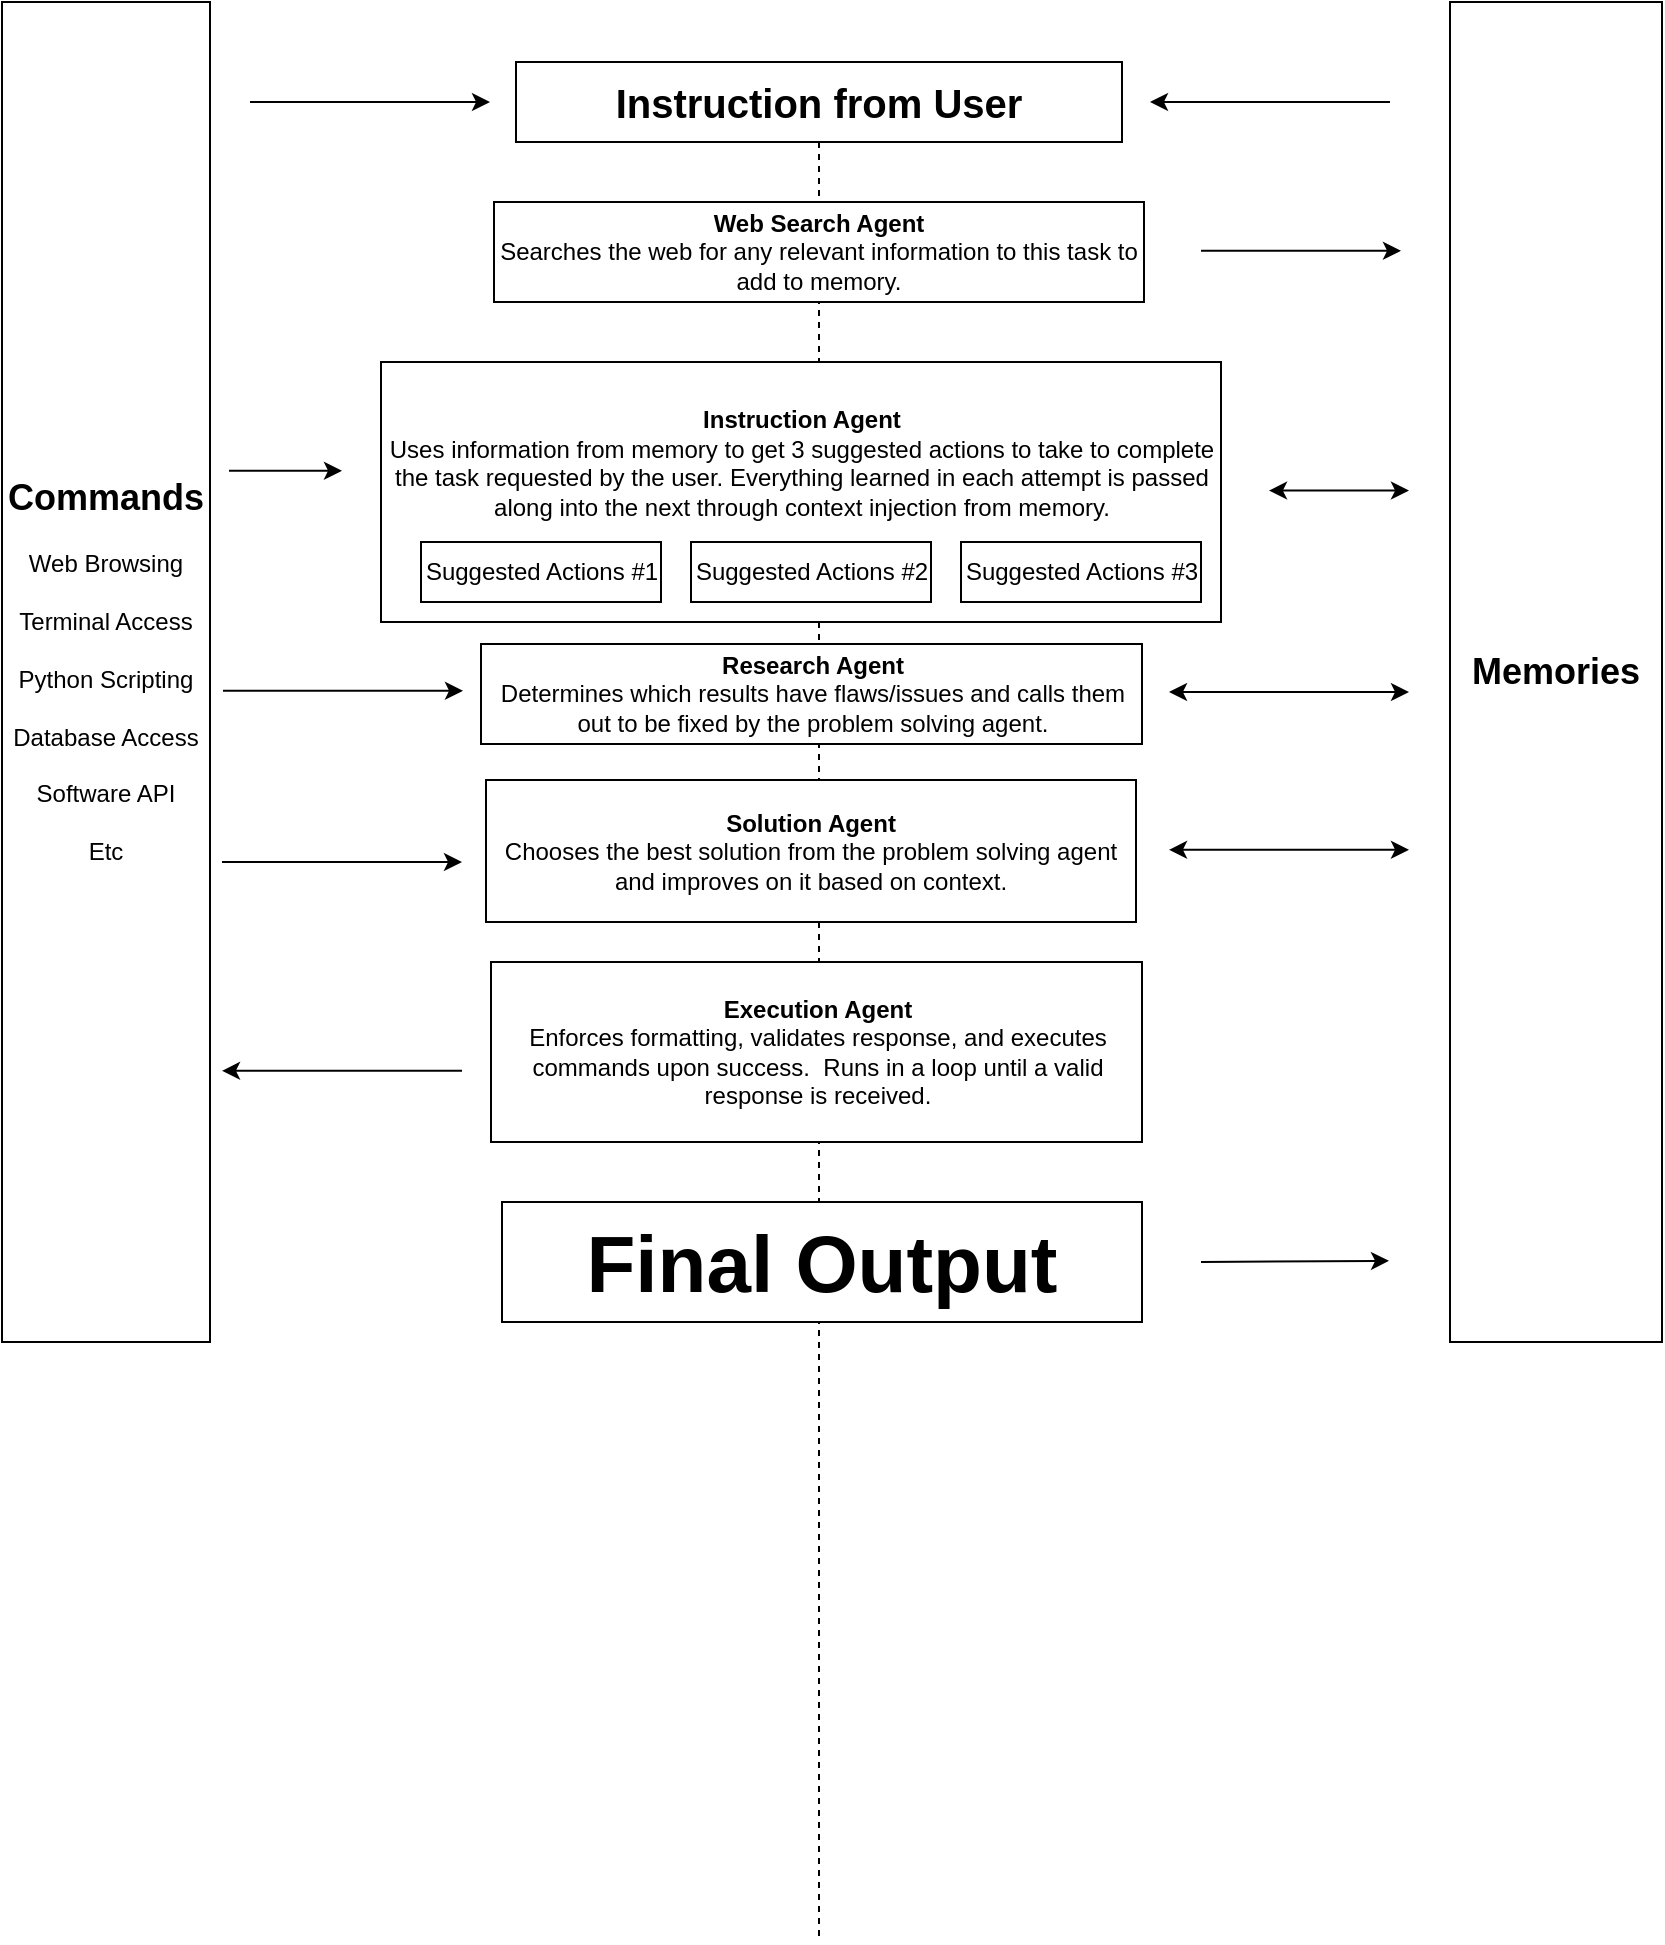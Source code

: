 <mxfile version="21.2.9" type="github">
  <diagram name="Page-1" id="2YBvvXClWsGukQMizWep">
    <mxGraphModel dx="1198" dy="916" grid="1" gridSize="10" guides="1" tooltips="1" connect="1" arrows="1" fold="1" page="1" pageScale="1" pageWidth="850" pageHeight="1100" math="0" shadow="0">
      <root>
        <mxCell id="0" />
        <mxCell id="1" parent="0" />
        <mxCell id="aM9ryv3xv72pqoxQDRHE-5" value="Instruction from User" style="shape=umlLifeline;perimeter=lifelinePerimeter;whiteSpace=wrap;html=1;container=0;dropTarget=0;collapsible=0;recursiveResize=0;outlineConnect=0;portConstraint=eastwest;newEdgeStyle={&quot;edgeStyle&quot;:&quot;elbowEdgeStyle&quot;,&quot;elbow&quot;:&quot;vertical&quot;,&quot;curved&quot;:0,&quot;rounded&quot;:0};fontStyle=1;fontSize=20;" parent="1" vertex="1">
          <mxGeometry x="267" y="40" width="303" height="940" as="geometry" />
        </mxCell>
        <mxCell id="_WkzvzqrcnxessMukqqC-1" value="&lt;b&gt;Instruction Agent&lt;/b&gt;&lt;br&gt;Uses information from memory to get 3 suggested actions to take to complete the task requested by the user. Everything learned in each attempt is passed along into the next through context injection from memory.&lt;br&gt;&lt;br&gt;&lt;br&gt;" style="rounded=0;whiteSpace=wrap;html=1;" vertex="1" parent="1">
          <mxGeometry x="199.5" y="190" width="420" height="130" as="geometry" />
        </mxCell>
        <mxCell id="_WkzvzqrcnxessMukqqC-2" value="Suggested Actions #1" style="rounded=0;whiteSpace=wrap;html=1;" vertex="1" parent="1">
          <mxGeometry x="219.5" y="280" width="120" height="30" as="geometry" />
        </mxCell>
        <mxCell id="_WkzvzqrcnxessMukqqC-3" value="Suggested Actions #2" style="rounded=0;whiteSpace=wrap;html=1;" vertex="1" parent="1">
          <mxGeometry x="354.5" y="280" width="120" height="30" as="geometry" />
        </mxCell>
        <mxCell id="_WkzvzqrcnxessMukqqC-4" value="Suggested Actions #3" style="rounded=0;whiteSpace=wrap;html=1;" vertex="1" parent="1">
          <mxGeometry x="489.5" y="280" width="120" height="30" as="geometry" />
        </mxCell>
        <mxCell id="_WkzvzqrcnxessMukqqC-5" value="&lt;b&gt;Execution Agent&lt;/b&gt;&lt;br&gt;Enforces formatting, validates response, and executes commands upon success.&amp;nbsp; Runs in a loop until a valid response is received." style="rounded=0;whiteSpace=wrap;html=1;" vertex="1" parent="1">
          <mxGeometry x="254.5" y="490" width="325.5" height="90" as="geometry" />
        </mxCell>
        <mxCell id="_WkzvzqrcnxessMukqqC-10" value="&lt;b&gt;Research Agent&lt;/b&gt;&lt;br&gt;Determines which results have flaws/issues and calls them out to be fixed by the problem solving agent." style="rounded=0;whiteSpace=wrap;html=1;" vertex="1" parent="1">
          <mxGeometry x="249.5" y="331" width="330.5" height="50" as="geometry" />
        </mxCell>
        <mxCell id="_WkzvzqrcnxessMukqqC-15" value="&lt;b&gt;Solution Agent&lt;/b&gt;&lt;br&gt;Chooses the best solution from the problem solving agent and improves on it based on context." style="rounded=0;whiteSpace=wrap;html=1;" vertex="1" parent="1">
          <mxGeometry x="252" y="399" width="325" height="71" as="geometry" />
        </mxCell>
        <mxCell id="_WkzvzqrcnxessMukqqC-22" value="Final Output" style="rounded=0;whiteSpace=wrap;html=1;fontStyle=1;fontSize=40;" vertex="1" parent="1">
          <mxGeometry x="260" y="610" width="320" height="60" as="geometry" />
        </mxCell>
        <mxCell id="_WkzvzqrcnxessMukqqC-24" value="&lt;b&gt;&lt;font style=&quot;font-size: 18px;&quot;&gt;Commands&lt;/font&gt;&lt;/b&gt;&lt;br&gt;&lt;br&gt;Web Browsing&lt;br&gt;&lt;br&gt;Terminal Access&lt;br&gt;&lt;br&gt;Python Scripting&lt;br&gt;&lt;br&gt;Database Access&lt;br&gt;&lt;br&gt;Software API&lt;br&gt;&lt;br&gt;Etc" style="rounded=0;whiteSpace=wrap;html=1;" vertex="1" parent="1">
          <mxGeometry x="10" y="10" width="104" height="670" as="geometry" />
        </mxCell>
        <mxCell id="_WkzvzqrcnxessMukqqC-25" value="&lt;b&gt;&lt;font style=&quot;font-size: 18px;&quot;&gt;Memories&lt;/font&gt;&lt;/b&gt;" style="rounded=0;whiteSpace=wrap;html=1;" vertex="1" parent="1">
          <mxGeometry x="734" y="10" width="106" height="670" as="geometry" />
        </mxCell>
        <mxCell id="_WkzvzqrcnxessMukqqC-27" value="" style="endArrow=classic;html=1;rounded=0;" edge="1" parent="1">
          <mxGeometry width="50" height="50" relative="1" as="geometry">
            <mxPoint x="134" y="60" as="sourcePoint" />
            <mxPoint x="254" y="60" as="targetPoint" />
          </mxGeometry>
        </mxCell>
        <mxCell id="_WkzvzqrcnxessMukqqC-28" value="" style="endArrow=classic;html=1;rounded=0;" edge="1" parent="1">
          <mxGeometry width="50" height="50" relative="1" as="geometry">
            <mxPoint x="123.5" y="244.41" as="sourcePoint" />
            <mxPoint x="180" y="244.41" as="targetPoint" />
          </mxGeometry>
        </mxCell>
        <mxCell id="_WkzvzqrcnxessMukqqC-31" value="" style="endArrow=classic;html=1;rounded=0;" edge="1" parent="1">
          <mxGeometry width="50" height="50" relative="1" as="geometry">
            <mxPoint x="120.5" y="354.41" as="sourcePoint" />
            <mxPoint x="240.5" y="354.41" as="targetPoint" />
          </mxGeometry>
        </mxCell>
        <mxCell id="_WkzvzqrcnxessMukqqC-33" value="" style="endArrow=classic;html=1;rounded=0;" edge="1" parent="1">
          <mxGeometry width="50" height="50" relative="1" as="geometry">
            <mxPoint x="240" y="544.41" as="sourcePoint" />
            <mxPoint x="120" y="544.41" as="targetPoint" />
          </mxGeometry>
        </mxCell>
        <mxCell id="_WkzvzqrcnxessMukqqC-34" value="" style="endArrow=classic;startArrow=classic;html=1;rounded=0;" edge="1" parent="1">
          <mxGeometry width="50" height="50" relative="1" as="geometry">
            <mxPoint x="593.5" y="355" as="sourcePoint" />
            <mxPoint x="713.5" y="355" as="targetPoint" />
          </mxGeometry>
        </mxCell>
        <mxCell id="_WkzvzqrcnxessMukqqC-36" value="" style="endArrow=classic;startArrow=classic;html=1;rounded=0;" edge="1" parent="1">
          <mxGeometry width="50" height="50" relative="1" as="geometry">
            <mxPoint x="643.5" y="254.29" as="sourcePoint" />
            <mxPoint x="713.5" y="254.29" as="targetPoint" />
          </mxGeometry>
        </mxCell>
        <mxCell id="_WkzvzqrcnxessMukqqC-37" value="" style="endArrow=classic;html=1;rounded=0;" edge="1" parent="1">
          <mxGeometry width="50" height="50" relative="1" as="geometry">
            <mxPoint x="704" y="60" as="sourcePoint" />
            <mxPoint x="584" y="60" as="targetPoint" />
          </mxGeometry>
        </mxCell>
        <mxCell id="_WkzvzqrcnxessMukqqC-41" value="" style="endArrow=classic;startArrow=classic;html=1;rounded=0;" edge="1" parent="1">
          <mxGeometry width="50" height="50" relative="1" as="geometry">
            <mxPoint x="593.5" y="433.91" as="sourcePoint" />
            <mxPoint x="713.5" y="433.91" as="targetPoint" />
          </mxGeometry>
        </mxCell>
        <mxCell id="_WkzvzqrcnxessMukqqC-46" value="" style="endArrow=classic;html=1;rounded=0;" edge="1" parent="1">
          <mxGeometry width="50" height="50" relative="1" as="geometry">
            <mxPoint x="609.5" y="640" as="sourcePoint" />
            <mxPoint x="703.5" y="639.41" as="targetPoint" />
          </mxGeometry>
        </mxCell>
        <mxCell id="_WkzvzqrcnxessMukqqC-47" value="&lt;b&gt;Web Search Agent&lt;/b&gt;&lt;br&gt;Searches the web for any relevant information to this task to add to memory." style="rounded=0;whiteSpace=wrap;html=1;" vertex="1" parent="1">
          <mxGeometry x="256" y="110" width="325" height="50" as="geometry" />
        </mxCell>
        <mxCell id="_WkzvzqrcnxessMukqqC-48" value="" style="endArrow=classic;html=1;rounded=0;" edge="1" parent="1">
          <mxGeometry width="50" height="50" relative="1" as="geometry">
            <mxPoint x="120" y="440" as="sourcePoint" />
            <mxPoint x="240" y="440" as="targetPoint" />
          </mxGeometry>
        </mxCell>
        <mxCell id="_WkzvzqrcnxessMukqqC-49" value="" style="endArrow=classic;html=1;rounded=0;" edge="1" parent="1">
          <mxGeometry width="50" height="50" relative="1" as="geometry">
            <mxPoint x="609.5" y="134.41" as="sourcePoint" />
            <mxPoint x="709.5" y="134.41" as="targetPoint" />
            <Array as="points">
              <mxPoint x="659.5" y="134.41" />
            </Array>
          </mxGeometry>
        </mxCell>
      </root>
    </mxGraphModel>
  </diagram>
</mxfile>
